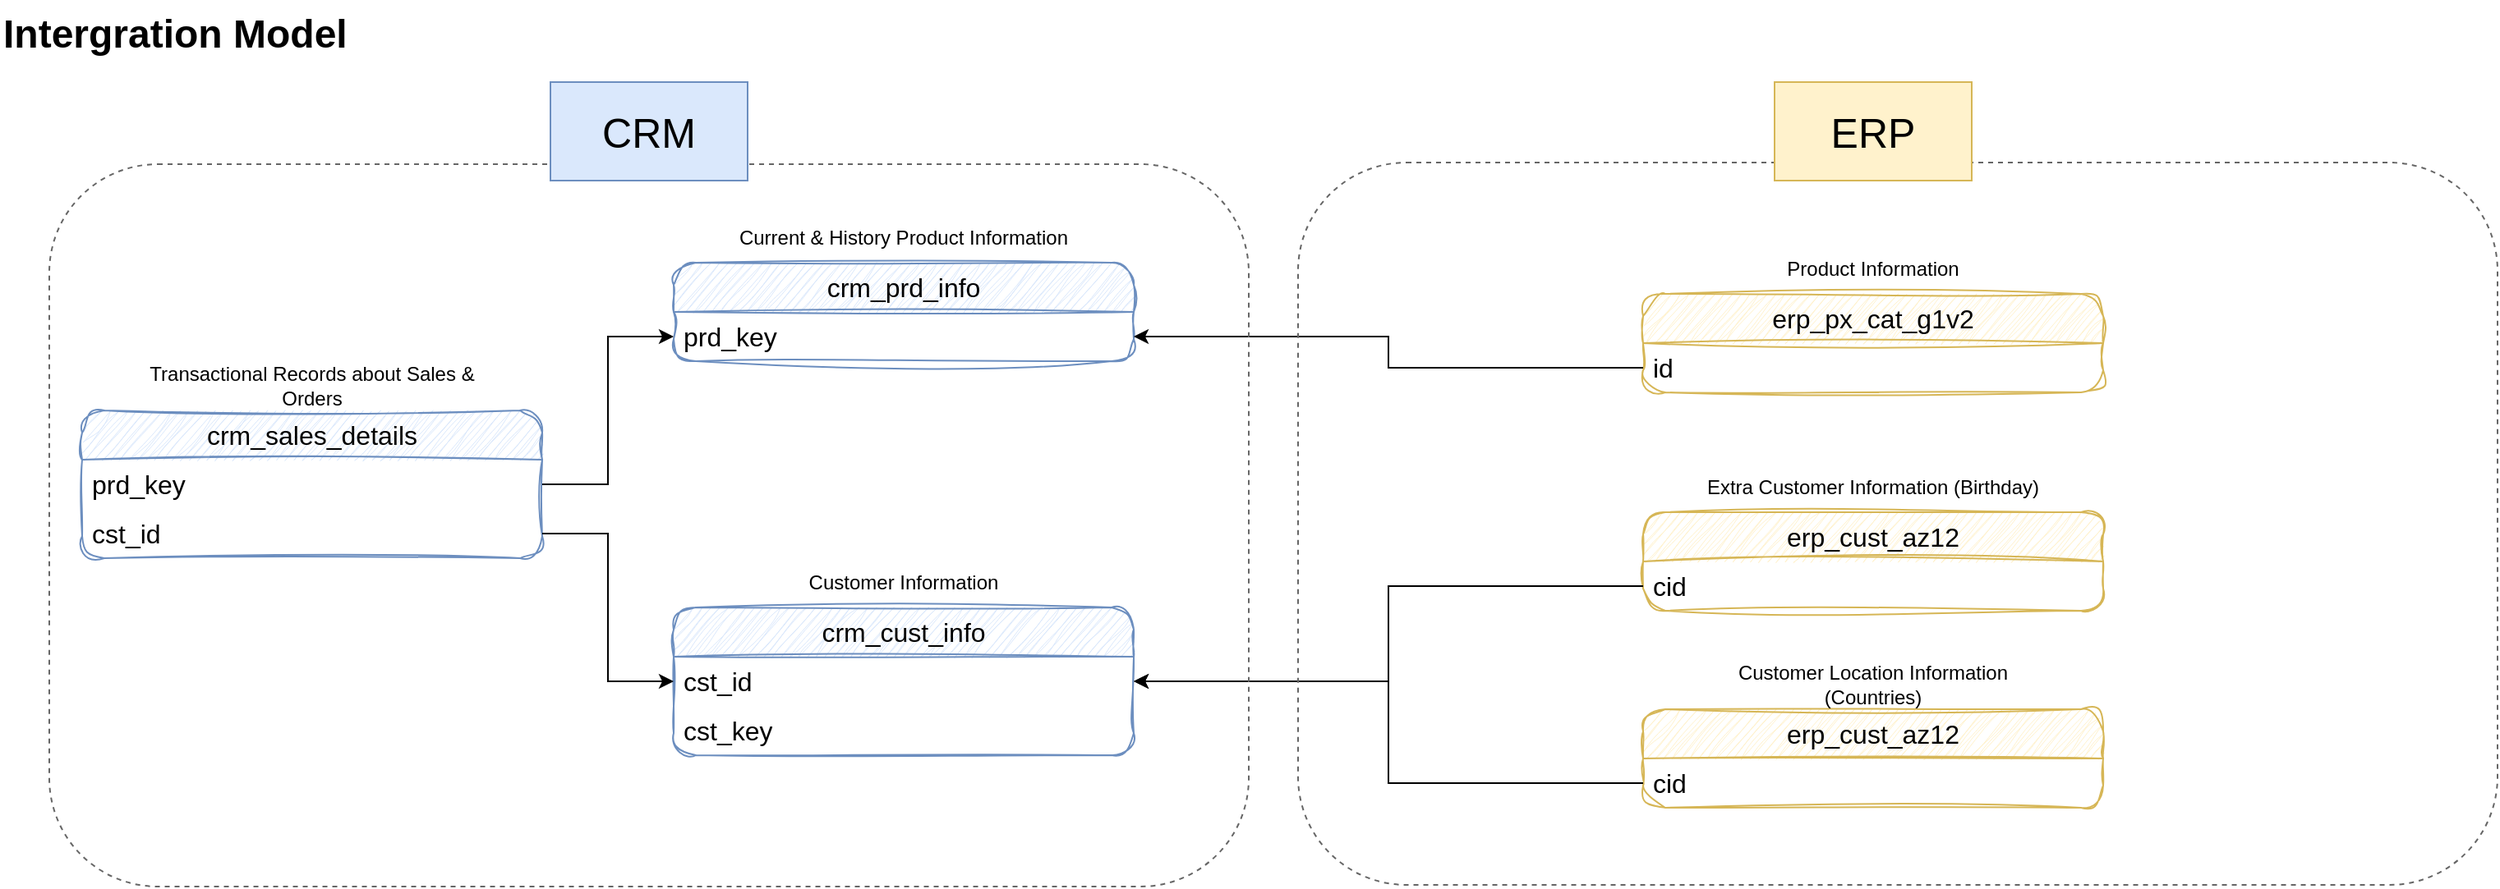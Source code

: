 <mxfile version="26.0.16">
  <diagram name="Seite-1" id="NrJomfqAnoeDa_Hm0Dny">
    <mxGraphModel dx="1578" dy="1143" grid="1" gridSize="10" guides="1" tooltips="1" connect="1" arrows="1" fold="1" page="1" pageScale="1" pageWidth="827" pageHeight="1169" math="0" shadow="0">
      <root>
        <mxCell id="0" />
        <mxCell id="1" parent="0" />
        <mxCell id="Mn9LK5Ligo8yaaaWW4pN-2" value="&lt;h1 style=&quot;margin-top: 0px;&quot;&gt;Intergration Model&lt;/h1&gt;" style="text;html=1;whiteSpace=wrap;overflow=hidden;rounded=0;" vertex="1" parent="1">
          <mxGeometry x="30" y="20" width="220" height="40" as="geometry" />
        </mxCell>
        <mxCell id="Mn9LK5Ligo8yaaaWW4pN-3" value="&lt;font style=&quot;font-size: 16px;&quot;&gt;crm_cust_info&lt;/font&gt;" style="swimlane;fontStyle=0;childLayout=stackLayout;horizontal=1;startSize=30;horizontalStack=0;resizeParent=1;resizeParentMax=0;resizeLast=0;collapsible=1;marginBottom=0;whiteSpace=wrap;html=1;rounded=1;fillColor=#dae8fc;strokeColor=#6c8ebf;sketch=1;curveFitting=1;jiggle=2;" vertex="1" parent="1">
          <mxGeometry x="440" y="390" width="280" height="90" as="geometry" />
        </mxCell>
        <mxCell id="Mn9LK5Ligo8yaaaWW4pN-4" value="&lt;font style=&quot;font-size: 16px;&quot;&gt;cst_id&lt;/font&gt;" style="text;strokeColor=none;fillColor=none;align=left;verticalAlign=middle;spacingLeft=4;spacingRight=4;overflow=hidden;points=[[0,0.5],[1,0.5]];portConstraint=eastwest;rotatable=0;whiteSpace=wrap;html=1;" vertex="1" parent="Mn9LK5Ligo8yaaaWW4pN-3">
          <mxGeometry y="30" width="280" height="30" as="geometry" />
        </mxCell>
        <mxCell id="Mn9LK5Ligo8yaaaWW4pN-26" value="&lt;font style=&quot;font-size: 16px;&quot;&gt;cst_key&lt;/font&gt;" style="text;strokeColor=none;fillColor=none;align=left;verticalAlign=middle;spacingLeft=4;spacingRight=4;overflow=hidden;points=[[0,0.5],[1,0.5]];portConstraint=eastwest;rotatable=0;whiteSpace=wrap;html=1;" vertex="1" parent="Mn9LK5Ligo8yaaaWW4pN-3">
          <mxGeometry y="60" width="280" height="30" as="geometry" />
        </mxCell>
        <mxCell id="Mn9LK5Ligo8yaaaWW4pN-7" value="Customer Information" style="text;html=1;align=center;verticalAlign=middle;whiteSpace=wrap;rounded=0;" vertex="1" parent="1">
          <mxGeometry x="475" y="360" width="210" height="30" as="geometry" />
        </mxCell>
        <mxCell id="Mn9LK5Ligo8yaaaWW4pN-9" value="&lt;font style=&quot;font-size: 16px;&quot;&gt;crm_prd_info&lt;/font&gt;" style="swimlane;fontStyle=0;childLayout=stackLayout;horizontal=1;startSize=30;horizontalStack=0;resizeParent=1;resizeParentMax=0;resizeLast=0;collapsible=1;marginBottom=0;whiteSpace=wrap;html=1;rounded=1;fillColor=#dae8fc;strokeColor=#6c8ebf;sketch=1;curveFitting=1;jiggle=2;" vertex="1" parent="1">
          <mxGeometry x="440" y="180" width="280" height="60" as="geometry" />
        </mxCell>
        <mxCell id="Mn9LK5Ligo8yaaaWW4pN-10" value="&lt;font style=&quot;font-size: 16px;&quot;&gt;prd_key&lt;/font&gt;" style="text;strokeColor=none;fillColor=none;align=left;verticalAlign=middle;spacingLeft=4;spacingRight=4;overflow=hidden;points=[[0,0.5],[1,0.5]];portConstraint=eastwest;rotatable=0;whiteSpace=wrap;html=1;" vertex="1" parent="Mn9LK5Ligo8yaaaWW4pN-9">
          <mxGeometry y="30" width="280" height="30" as="geometry" />
        </mxCell>
        <mxCell id="Mn9LK5Ligo8yaaaWW4pN-11" value="Current &amp;amp; History Product Information" style="text;html=1;align=center;verticalAlign=middle;whiteSpace=wrap;rounded=0;" vertex="1" parent="1">
          <mxGeometry x="475" y="150" width="210" height="30" as="geometry" />
        </mxCell>
        <mxCell id="Mn9LK5Ligo8yaaaWW4pN-12" value="&lt;font style=&quot;font-size: 16px;&quot;&gt;crm_sales_details&lt;/font&gt;" style="swimlane;fontStyle=0;childLayout=stackLayout;horizontal=1;startSize=30;horizontalStack=0;resizeParent=1;resizeParentMax=0;resizeLast=0;collapsible=1;marginBottom=0;whiteSpace=wrap;html=1;rounded=1;fillColor=#dae8fc;strokeColor=#6c8ebf;sketch=1;curveFitting=1;jiggle=2;" vertex="1" parent="1">
          <mxGeometry x="80" y="270" width="280" height="90" as="geometry" />
        </mxCell>
        <mxCell id="Mn9LK5Ligo8yaaaWW4pN-13" value="&lt;font style=&quot;font-size: 16px;&quot;&gt;prd_key&lt;/font&gt;" style="text;strokeColor=none;fillColor=none;align=left;verticalAlign=middle;spacingLeft=4;spacingRight=4;overflow=hidden;points=[[0,0.5],[1,0.5]];portConstraint=eastwest;rotatable=0;whiteSpace=wrap;html=1;" vertex="1" parent="Mn9LK5Ligo8yaaaWW4pN-12">
          <mxGeometry y="30" width="280" height="30" as="geometry" />
        </mxCell>
        <mxCell id="Mn9LK5Ligo8yaaaWW4pN-15" value="&lt;font style=&quot;font-size: 16px;&quot;&gt;cst_id&lt;/font&gt;" style="text;strokeColor=none;fillColor=none;align=left;verticalAlign=middle;spacingLeft=4;spacingRight=4;overflow=hidden;points=[[0,0.5],[1,0.5]];portConstraint=eastwest;rotatable=0;whiteSpace=wrap;html=1;" vertex="1" parent="Mn9LK5Ligo8yaaaWW4pN-12">
          <mxGeometry y="60" width="280" height="30" as="geometry" />
        </mxCell>
        <mxCell id="Mn9LK5Ligo8yaaaWW4pN-14" value="Transactional Records about Sales &amp;amp; Orders" style="text;html=1;align=center;verticalAlign=middle;whiteSpace=wrap;rounded=0;" vertex="1" parent="1">
          <mxGeometry x="115" y="240" width="210" height="30" as="geometry" />
        </mxCell>
        <mxCell id="Mn9LK5Ligo8yaaaWW4pN-17" style="edgeStyle=orthogonalEdgeStyle;rounded=0;orthogonalLoop=1;jettySize=auto;html=1;entryX=0;entryY=0.5;entryDx=0;entryDy=0;" edge="1" parent="1" source="Mn9LK5Ligo8yaaaWW4pN-15" target="Mn9LK5Ligo8yaaaWW4pN-4">
          <mxGeometry relative="1" as="geometry" />
        </mxCell>
        <mxCell id="Mn9LK5Ligo8yaaaWW4pN-18" style="edgeStyle=orthogonalEdgeStyle;rounded=0;orthogonalLoop=1;jettySize=auto;html=1;exitX=1;exitY=0.5;exitDx=0;exitDy=0;entryX=0;entryY=0.5;entryDx=0;entryDy=0;" edge="1" parent="1" source="Mn9LK5Ligo8yaaaWW4pN-13" target="Mn9LK5Ligo8yaaaWW4pN-10">
          <mxGeometry relative="1" as="geometry" />
        </mxCell>
        <mxCell id="Mn9LK5Ligo8yaaaWW4pN-19" value="&lt;font style=&quot;font-size: 16px;&quot;&gt;erp_cust_az12&lt;/font&gt;" style="swimlane;fontStyle=0;childLayout=stackLayout;horizontal=1;startSize=30;horizontalStack=0;resizeParent=1;resizeParentMax=0;resizeLast=0;collapsible=1;marginBottom=0;whiteSpace=wrap;html=1;rounded=1;fillColor=#fff2cc;strokeColor=#d6b656;sketch=1;curveFitting=1;jiggle=2;" vertex="1" parent="1">
          <mxGeometry x="1030" y="332" width="280" height="60" as="geometry" />
        </mxCell>
        <mxCell id="Mn9LK5Ligo8yaaaWW4pN-20" value="&lt;font style=&quot;font-size: 16px;&quot;&gt;cid&lt;/font&gt;" style="text;strokeColor=none;fillColor=none;align=left;verticalAlign=middle;spacingLeft=4;spacingRight=4;overflow=hidden;points=[[0,0.5],[1,0.5]];portConstraint=eastwest;rotatable=0;whiteSpace=wrap;html=1;" vertex="1" parent="Mn9LK5Ligo8yaaaWW4pN-19">
          <mxGeometry y="30" width="280" height="30" as="geometry" />
        </mxCell>
        <mxCell id="Mn9LK5Ligo8yaaaWW4pN-21" value="Extra Customer Information (Birthday)" style="text;html=1;align=center;verticalAlign=middle;whiteSpace=wrap;rounded=0;" vertex="1" parent="1">
          <mxGeometry x="1065" y="302" width="210" height="30" as="geometry" />
        </mxCell>
        <mxCell id="Mn9LK5Ligo8yaaaWW4pN-22" style="edgeStyle=orthogonalEdgeStyle;rounded=0;orthogonalLoop=1;jettySize=auto;html=1;entryX=1;entryY=0.5;entryDx=0;entryDy=0;" edge="1" parent="1" source="Mn9LK5Ligo8yaaaWW4pN-20" target="Mn9LK5Ligo8yaaaWW4pN-4">
          <mxGeometry relative="1" as="geometry" />
        </mxCell>
        <mxCell id="Mn9LK5Ligo8yaaaWW4pN-23" value="&lt;font style=&quot;font-size: 16px;&quot;&gt;erp_cust_az12&lt;/font&gt;" style="swimlane;fontStyle=0;childLayout=stackLayout;horizontal=1;startSize=30;horizontalStack=0;resizeParent=1;resizeParentMax=0;resizeLast=0;collapsible=1;marginBottom=0;whiteSpace=wrap;html=1;rounded=1;fillColor=#fff2cc;strokeColor=#d6b656;sketch=1;curveFitting=1;jiggle=2;" vertex="1" parent="1">
          <mxGeometry x="1030" y="452" width="280" height="60" as="geometry" />
        </mxCell>
        <mxCell id="Mn9LK5Ligo8yaaaWW4pN-24" value="&lt;font style=&quot;font-size: 16px;&quot;&gt;cid&lt;/font&gt;" style="text;strokeColor=none;fillColor=none;align=left;verticalAlign=middle;spacingLeft=4;spacingRight=4;overflow=hidden;points=[[0,0.5],[1,0.5]];portConstraint=eastwest;rotatable=0;whiteSpace=wrap;html=1;" vertex="1" parent="Mn9LK5Ligo8yaaaWW4pN-23">
          <mxGeometry y="30" width="280" height="30" as="geometry" />
        </mxCell>
        <mxCell id="Mn9LK5Ligo8yaaaWW4pN-25" value="Customer Location Information (Countries)" style="text;html=1;align=center;verticalAlign=middle;whiteSpace=wrap;rounded=0;" vertex="1" parent="1">
          <mxGeometry x="1065" y="422" width="210" height="30" as="geometry" />
        </mxCell>
        <mxCell id="Mn9LK5Ligo8yaaaWW4pN-27" style="edgeStyle=orthogonalEdgeStyle;rounded=0;orthogonalLoop=1;jettySize=auto;html=1;entryX=1;entryY=0.5;entryDx=0;entryDy=0;" edge="1" parent="1" source="Mn9LK5Ligo8yaaaWW4pN-24" target="Mn9LK5Ligo8yaaaWW4pN-4">
          <mxGeometry relative="1" as="geometry">
            <mxPoint x="750" y="440" as="targetPoint" />
          </mxGeometry>
        </mxCell>
        <mxCell id="Mn9LK5Ligo8yaaaWW4pN-28" value="&lt;font style=&quot;font-size: 16px;&quot;&gt;erp_px_cat_g1v2&lt;/font&gt;" style="swimlane;fontStyle=0;childLayout=stackLayout;horizontal=1;startSize=30;horizontalStack=0;resizeParent=1;resizeParentMax=0;resizeLast=0;collapsible=1;marginBottom=0;whiteSpace=wrap;html=1;rounded=1;fillColor=#fff2cc;strokeColor=#d6b656;sketch=1;curveFitting=1;jiggle=2;" vertex="1" parent="1">
          <mxGeometry x="1030" y="199" width="280" height="60" as="geometry" />
        </mxCell>
        <mxCell id="Mn9LK5Ligo8yaaaWW4pN-29" value="&lt;font style=&quot;font-size: 16px;&quot;&gt;id&lt;/font&gt;" style="text;strokeColor=none;fillColor=none;align=left;verticalAlign=middle;spacingLeft=4;spacingRight=4;overflow=hidden;points=[[0,0.5],[1,0.5]];portConstraint=eastwest;rotatable=0;whiteSpace=wrap;html=1;" vertex="1" parent="Mn9LK5Ligo8yaaaWW4pN-28">
          <mxGeometry y="30" width="280" height="30" as="geometry" />
        </mxCell>
        <mxCell id="Mn9LK5Ligo8yaaaWW4pN-30" value="Product Information" style="text;html=1;align=center;verticalAlign=middle;whiteSpace=wrap;rounded=0;" vertex="1" parent="1">
          <mxGeometry x="1065" y="169" width="210" height="30" as="geometry" />
        </mxCell>
        <mxCell id="Mn9LK5Ligo8yaaaWW4pN-31" style="edgeStyle=orthogonalEdgeStyle;rounded=0;orthogonalLoop=1;jettySize=auto;html=1;exitX=0;exitY=0.5;exitDx=0;exitDy=0;entryX=1;entryY=0.5;entryDx=0;entryDy=0;" edge="1" parent="1" source="Mn9LK5Ligo8yaaaWW4pN-29" target="Mn9LK5Ligo8yaaaWW4pN-10">
          <mxGeometry relative="1" as="geometry" />
        </mxCell>
        <mxCell id="Mn9LK5Ligo8yaaaWW4pN-33" value="" style="rounded=1;whiteSpace=wrap;html=1;fillColor=none;strokeColor=#666666;fontColor=#333333;dashed=1;" vertex="1" parent="1">
          <mxGeometry x="60" y="120" width="730" height="440" as="geometry" />
        </mxCell>
        <mxCell id="Mn9LK5Ligo8yaaaWW4pN-34" value="" style="rounded=1;whiteSpace=wrap;html=1;fillColor=none;strokeColor=#666666;fontColor=#333333;dashed=1;" vertex="1" parent="1">
          <mxGeometry x="820" y="119" width="730" height="440" as="geometry" />
        </mxCell>
        <mxCell id="Mn9LK5Ligo8yaaaWW4pN-35" value="&lt;font style=&quot;font-size: 25px;&quot;&gt;CRM&lt;/font&gt;" style="rounded=0;whiteSpace=wrap;html=1;fillColor=#dae8fc;strokeColor=#6c8ebf;" vertex="1" parent="1">
          <mxGeometry x="365" y="70" width="120" height="60" as="geometry" />
        </mxCell>
        <mxCell id="Mn9LK5Ligo8yaaaWW4pN-36" value="&lt;font style=&quot;font-size: 25px;&quot;&gt;ERP&lt;/font&gt;" style="rounded=0;whiteSpace=wrap;html=1;fillColor=#fff2cc;strokeColor=#d6b656;" vertex="1" parent="1">
          <mxGeometry x="1110" y="70" width="120" height="60" as="geometry" />
        </mxCell>
      </root>
    </mxGraphModel>
  </diagram>
</mxfile>
